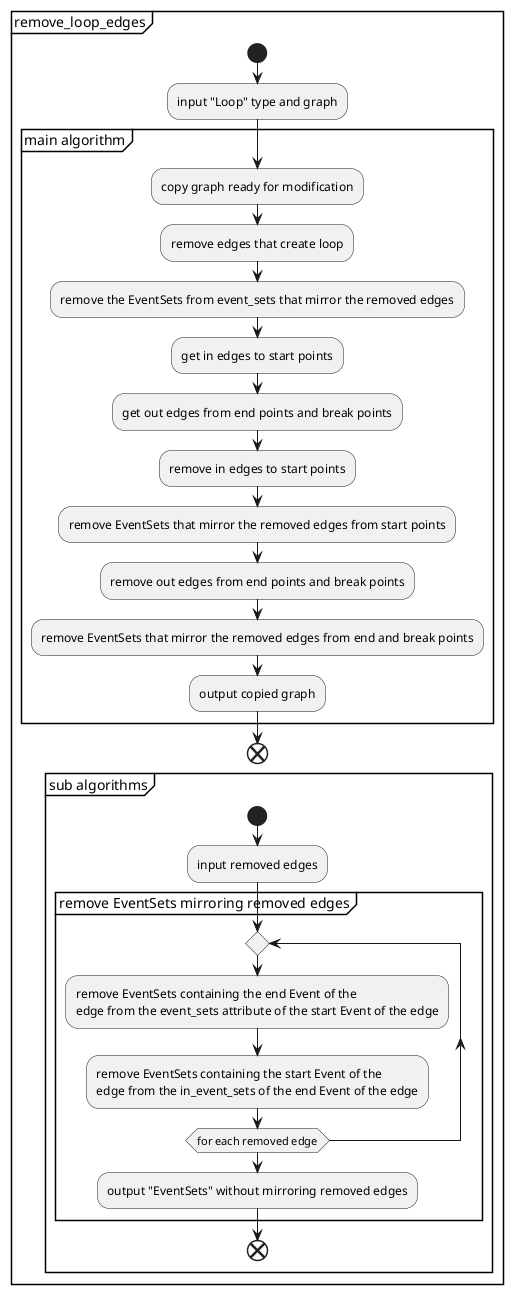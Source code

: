 @startuml
    partition "remove_loop_edges" {
        start
        :input "Loop" type and graph;
        group "main algorithm"
            :copy graph ready for modification;
            :remove edges that create loop;
            :remove the EventSets from event_sets that mirror the removed edges;
            :get in edges to start points;
            :get out edges from end points and break points;
            :remove in edges to start points;
            :remove EventSets that mirror the removed edges from start points;
            :remove out edges from end points and break points;
            :remove EventSets that mirror the removed edges from end and break points;
            :output copied graph;
        end group
        end
        partition "sub algorithms" {
            start
            :input removed edges;
            group "remove EventSets mirroring removed edges"
                repeat
                    :remove EventSets containing the end Event of the\nedge from the event_sets attribute of the start Event of the edge;
                    :remove EventSets containing the start Event of the\nedge from the in_event_sets of the end Event of the edge;
                repeat while (for each removed edge)
                :output "EventSets" without mirroring removed edges;
            end group
            end
        }
    }
@enduml